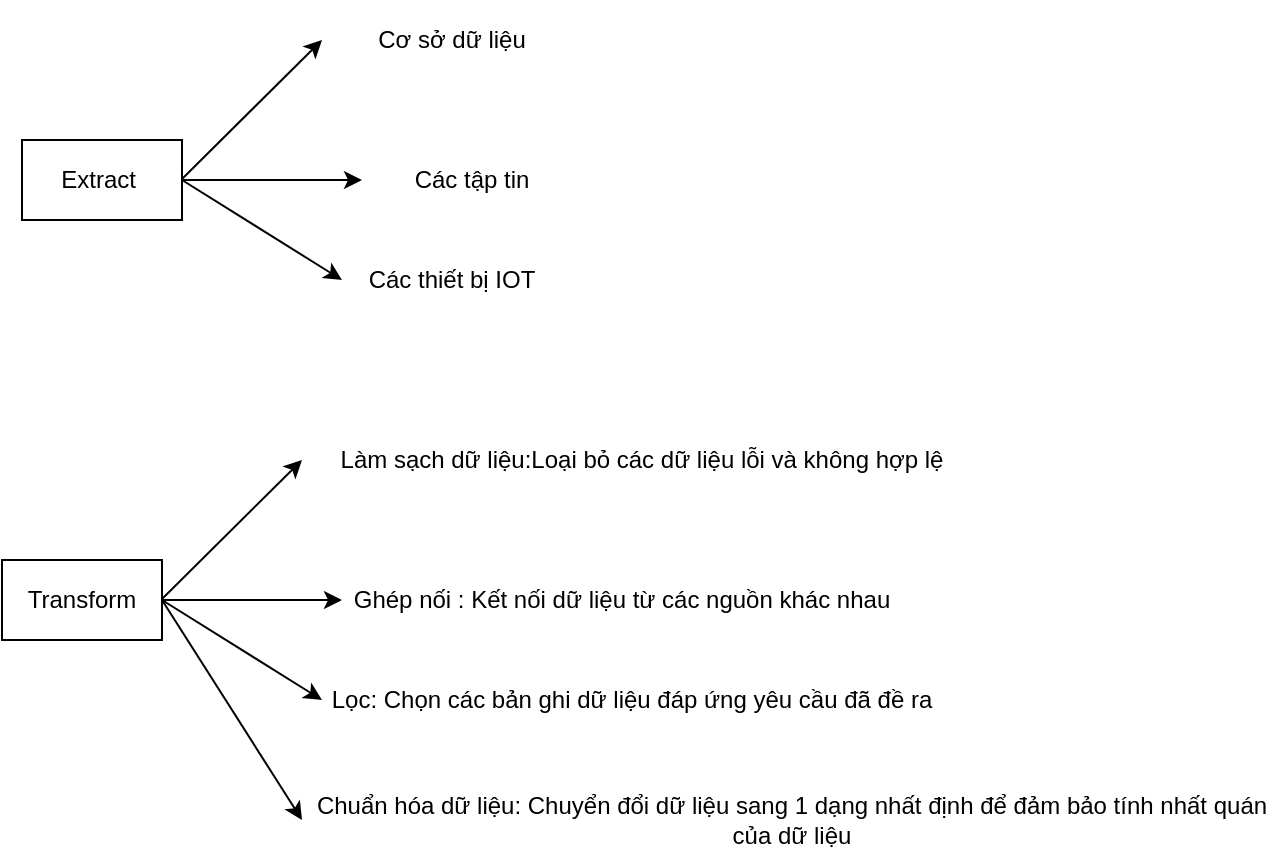 <mxfile version="25.0.3">
  <diagram name="Trang-1" id="GIQzCtufuEUVxJ5mKLqp">
    <mxGraphModel dx="1050" dy="569" grid="1" gridSize="10" guides="1" tooltips="1" connect="1" arrows="1" fold="1" page="1" pageScale="1" pageWidth="3300" pageHeight="4681" math="0" shadow="0">
      <root>
        <mxCell id="0" />
        <mxCell id="1" parent="0" />
        <mxCell id="uFsVXMlfeqqJ0pRiV2c6-3" value="" style="rounded=0;whiteSpace=wrap;html=1;" vertex="1" parent="1">
          <mxGeometry x="130" y="200" width="80" height="40" as="geometry" />
        </mxCell>
        <mxCell id="uFsVXMlfeqqJ0pRiV2c6-1" value="Extract&amp;nbsp;" style="text;html=1;align=center;verticalAlign=middle;whiteSpace=wrap;rounded=0;" vertex="1" parent="1">
          <mxGeometry x="140" y="205" width="60" height="30" as="geometry" />
        </mxCell>
        <mxCell id="uFsVXMlfeqqJ0pRiV2c6-4" value="" style="endArrow=classic;html=1;rounded=0;" edge="1" parent="1">
          <mxGeometry width="50" height="50" relative="1" as="geometry">
            <mxPoint x="210" y="219.5" as="sourcePoint" />
            <mxPoint x="280" y="150" as="targetPoint" />
          </mxGeometry>
        </mxCell>
        <mxCell id="uFsVXMlfeqqJ0pRiV2c6-5" value="Cơ sở dữ liệu" style="text;html=1;align=center;verticalAlign=middle;whiteSpace=wrap;rounded=0;" vertex="1" parent="1">
          <mxGeometry x="290" y="130" width="110" height="40" as="geometry" />
        </mxCell>
        <mxCell id="uFsVXMlfeqqJ0pRiV2c6-6" value="" style="endArrow=classic;html=1;rounded=0;" edge="1" parent="1">
          <mxGeometry width="50" height="50" relative="1" as="geometry">
            <mxPoint x="210" y="220" as="sourcePoint" />
            <mxPoint x="300" y="220" as="targetPoint" />
          </mxGeometry>
        </mxCell>
        <mxCell id="uFsVXMlfeqqJ0pRiV2c6-7" value="Các tập tin" style="text;html=1;align=center;verticalAlign=middle;whiteSpace=wrap;rounded=0;" vertex="1" parent="1">
          <mxGeometry x="300" y="200" width="110" height="40" as="geometry" />
        </mxCell>
        <mxCell id="uFsVXMlfeqqJ0pRiV2c6-8" value="" style="endArrow=classic;html=1;rounded=0;exitX=1;exitY=0.5;exitDx=0;exitDy=0;" edge="1" parent="1" source="uFsVXMlfeqqJ0pRiV2c6-3">
          <mxGeometry width="50" height="50" relative="1" as="geometry">
            <mxPoint x="230" y="280" as="sourcePoint" />
            <mxPoint x="290" y="270" as="targetPoint" />
          </mxGeometry>
        </mxCell>
        <mxCell id="uFsVXMlfeqqJ0pRiV2c6-9" value="Các thiết bị IOT" style="text;html=1;align=center;verticalAlign=middle;whiteSpace=wrap;rounded=0;" vertex="1" parent="1">
          <mxGeometry x="290" y="250" width="110" height="40" as="geometry" />
        </mxCell>
        <mxCell id="uFsVXMlfeqqJ0pRiV2c6-18" value="" style="rounded=0;whiteSpace=wrap;html=1;" vertex="1" parent="1">
          <mxGeometry x="120" y="410" width="80" height="40" as="geometry" />
        </mxCell>
        <mxCell id="uFsVXMlfeqqJ0pRiV2c6-19" value="Transform" style="text;html=1;align=center;verticalAlign=middle;whiteSpace=wrap;rounded=0;" vertex="1" parent="1">
          <mxGeometry x="130" y="415" width="60" height="30" as="geometry" />
        </mxCell>
        <mxCell id="uFsVXMlfeqqJ0pRiV2c6-20" value="" style="endArrow=classic;html=1;rounded=0;" edge="1" parent="1">
          <mxGeometry width="50" height="50" relative="1" as="geometry">
            <mxPoint x="200" y="429.5" as="sourcePoint" />
            <mxPoint x="270" y="360" as="targetPoint" />
          </mxGeometry>
        </mxCell>
        <mxCell id="uFsVXMlfeqqJ0pRiV2c6-21" value="Làm sạch dữ liệu:Loại bỏ các dữ liệu lỗi và không hợp lệ" style="text;html=1;align=center;verticalAlign=middle;whiteSpace=wrap;rounded=0;" vertex="1" parent="1">
          <mxGeometry x="280" y="340" width="320" height="40" as="geometry" />
        </mxCell>
        <mxCell id="uFsVXMlfeqqJ0pRiV2c6-22" value="" style="endArrow=classic;html=1;rounded=0;" edge="1" parent="1">
          <mxGeometry width="50" height="50" relative="1" as="geometry">
            <mxPoint x="200" y="430" as="sourcePoint" />
            <mxPoint x="290" y="430" as="targetPoint" />
          </mxGeometry>
        </mxCell>
        <mxCell id="uFsVXMlfeqqJ0pRiV2c6-23" value="Ghép nối : Kết nối dữ liệu từ các nguồn khác nhau" style="text;html=1;align=center;verticalAlign=middle;whiteSpace=wrap;rounded=0;" vertex="1" parent="1">
          <mxGeometry x="250" y="410" width="360" height="40" as="geometry" />
        </mxCell>
        <mxCell id="uFsVXMlfeqqJ0pRiV2c6-24" value="" style="endArrow=classic;html=1;rounded=0;exitX=1;exitY=0.5;exitDx=0;exitDy=0;" edge="1" parent="1" source="uFsVXMlfeqqJ0pRiV2c6-18">
          <mxGeometry width="50" height="50" relative="1" as="geometry">
            <mxPoint x="220" y="490" as="sourcePoint" />
            <mxPoint x="280" y="480" as="targetPoint" />
          </mxGeometry>
        </mxCell>
        <mxCell id="uFsVXMlfeqqJ0pRiV2c6-25" value="Lọc: Chọn các bản ghi dữ liệu đáp ứng yêu cầu đã đề ra" style="text;html=1;align=center;verticalAlign=middle;whiteSpace=wrap;rounded=0;" vertex="1" parent="1">
          <mxGeometry x="280" y="460" width="310" height="40" as="geometry" />
        </mxCell>
        <mxCell id="uFsVXMlfeqqJ0pRiV2c6-26" value="" style="endArrow=classic;html=1;rounded=0;" edge="1" parent="1">
          <mxGeometry width="50" height="50" relative="1" as="geometry">
            <mxPoint x="200" y="430" as="sourcePoint" />
            <mxPoint x="270" y="540" as="targetPoint" />
          </mxGeometry>
        </mxCell>
        <mxCell id="uFsVXMlfeqqJ0pRiV2c6-28" value="Chuẩn hóa dữ liệu: Chuyển đổi dữ liệu sang 1 dạng nhất định để đảm bảo tính nhất quán của dữ liệu" style="text;html=1;align=center;verticalAlign=middle;whiteSpace=wrap;rounded=0;" vertex="1" parent="1">
          <mxGeometry x="270" y="520" width="490" height="40" as="geometry" />
        </mxCell>
      </root>
    </mxGraphModel>
  </diagram>
</mxfile>
